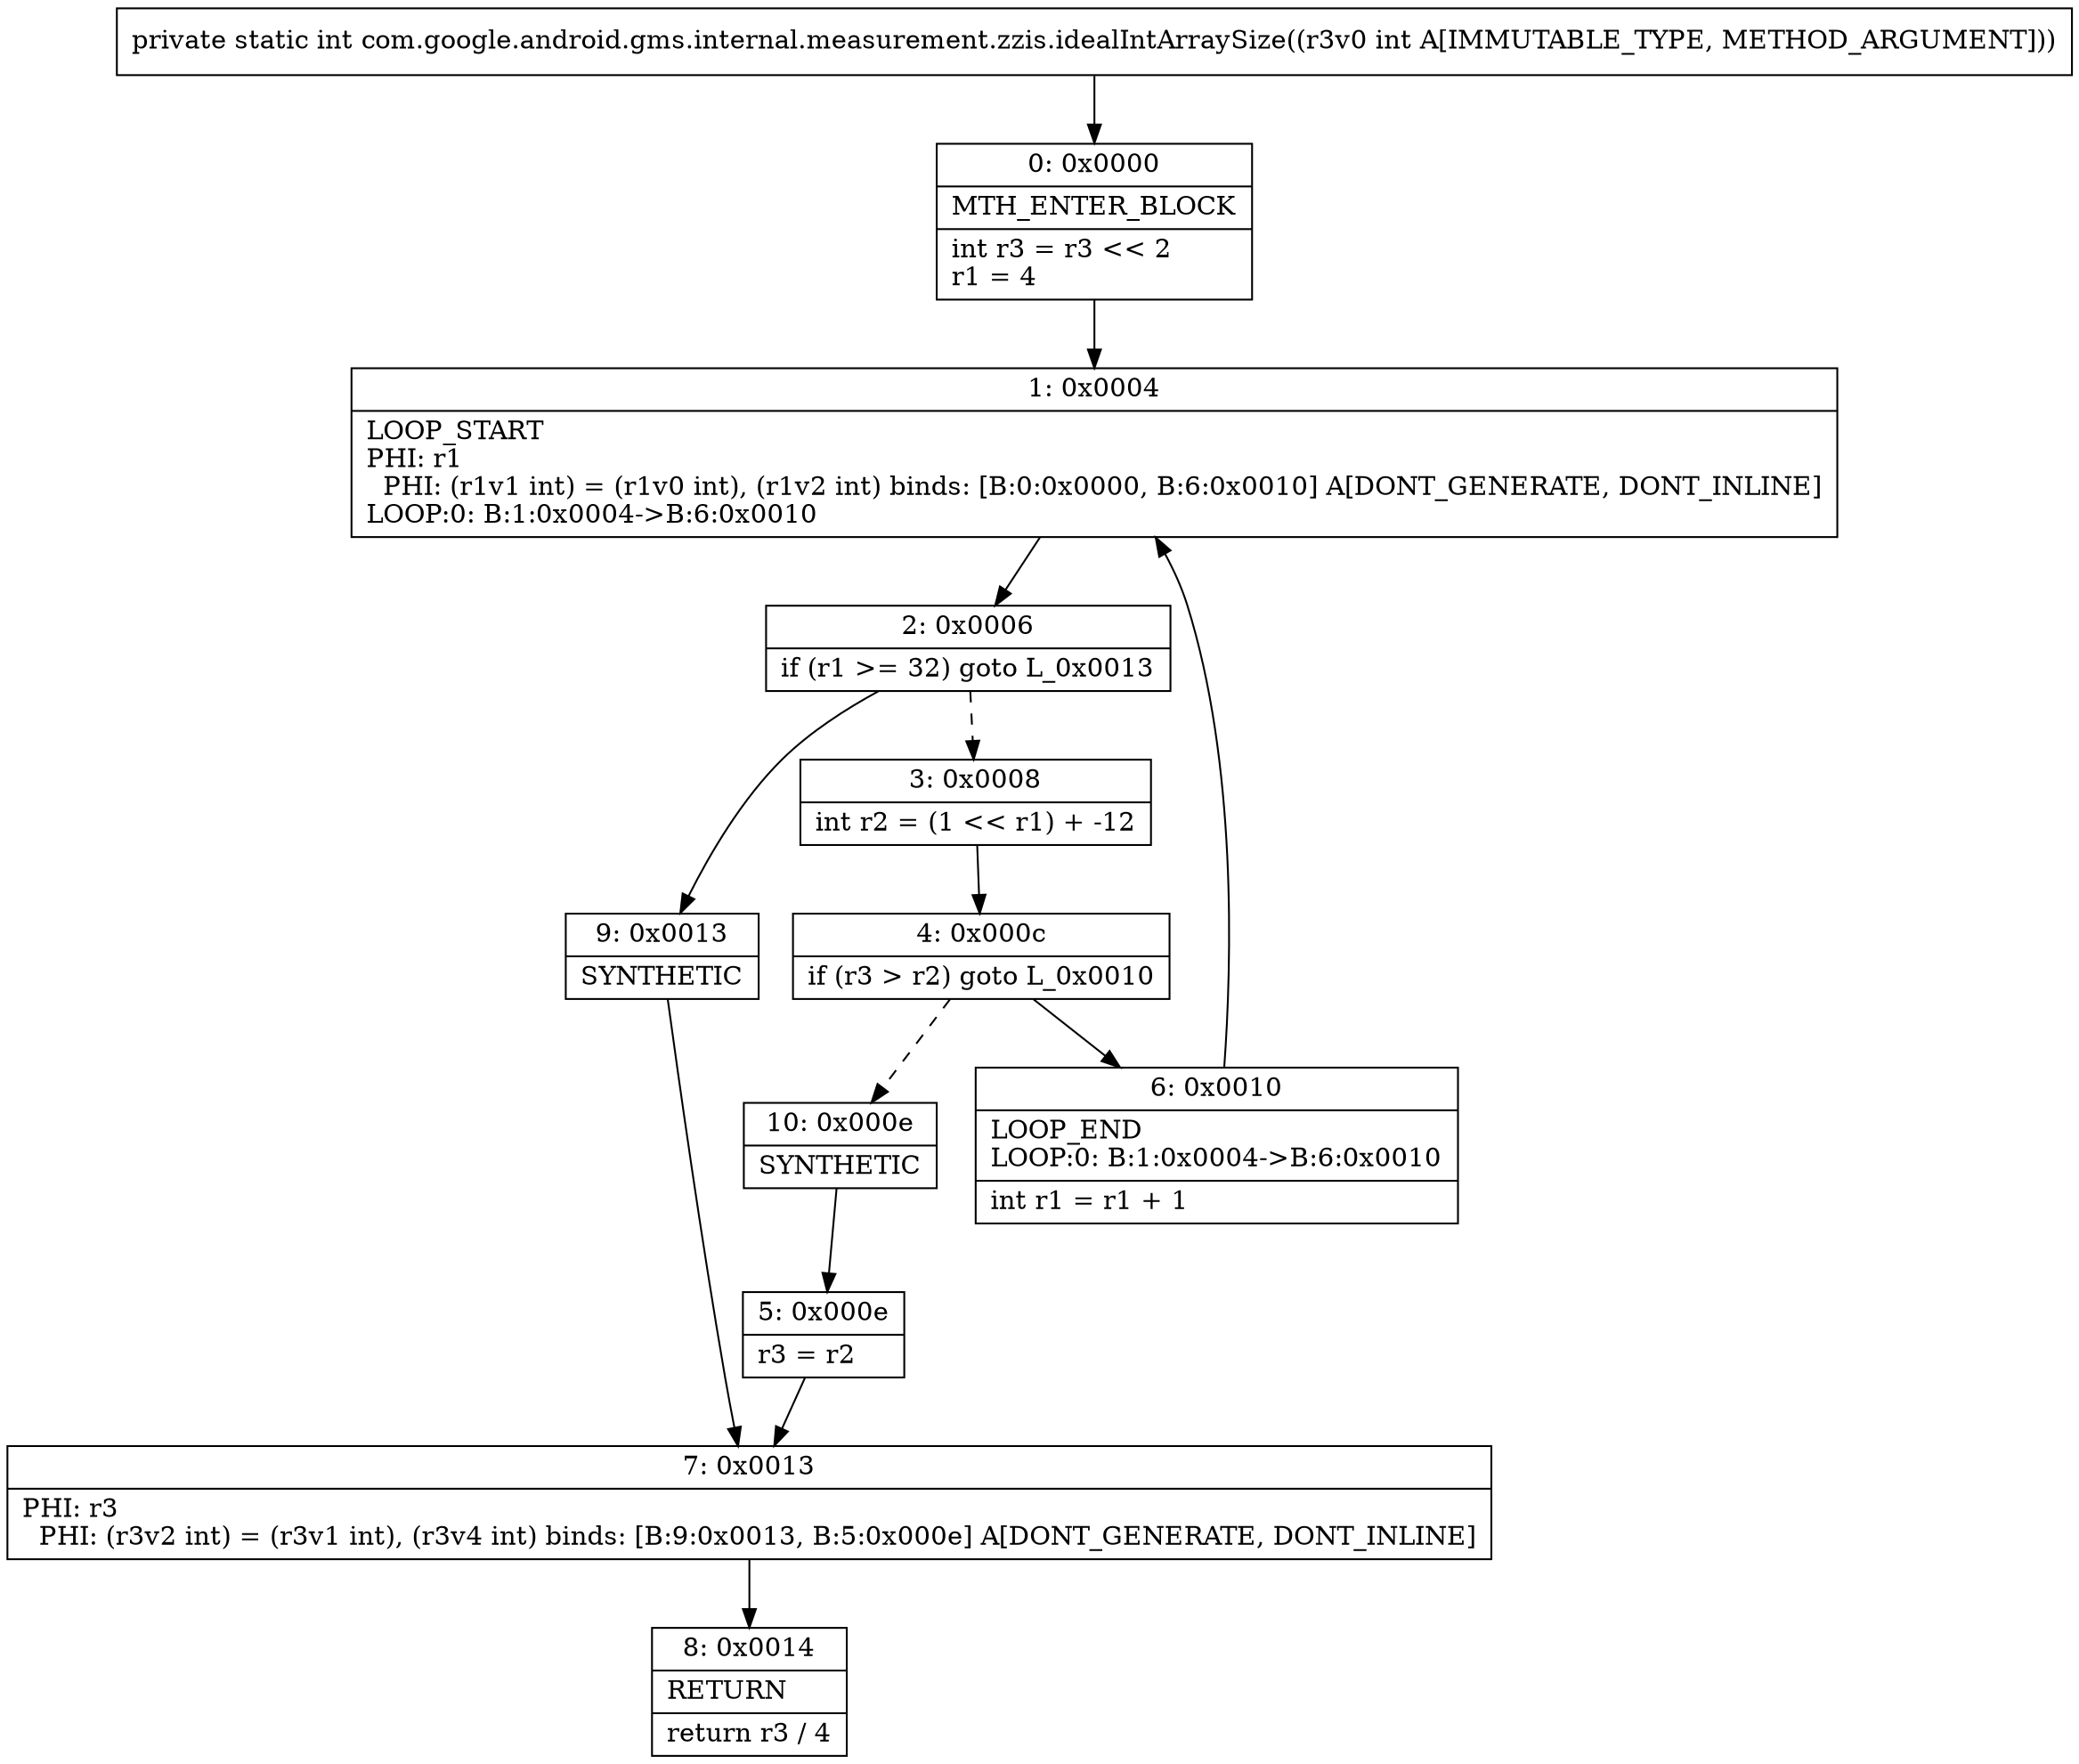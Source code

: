 digraph "CFG forcom.google.android.gms.internal.measurement.zzis.idealIntArraySize(I)I" {
Node_0 [shape=record,label="{0\:\ 0x0000|MTH_ENTER_BLOCK\l|int r3 = r3 \<\< 2\lr1 = 4\l}"];
Node_1 [shape=record,label="{1\:\ 0x0004|LOOP_START\lPHI: r1 \l  PHI: (r1v1 int) = (r1v0 int), (r1v2 int) binds: [B:0:0x0000, B:6:0x0010] A[DONT_GENERATE, DONT_INLINE]\lLOOP:0: B:1:0x0004\-\>B:6:0x0010\l}"];
Node_2 [shape=record,label="{2\:\ 0x0006|if (r1 \>= 32) goto L_0x0013\l}"];
Node_3 [shape=record,label="{3\:\ 0x0008|int r2 = (1 \<\< r1) + \-12\l}"];
Node_4 [shape=record,label="{4\:\ 0x000c|if (r3 \> r2) goto L_0x0010\l}"];
Node_5 [shape=record,label="{5\:\ 0x000e|r3 = r2\l}"];
Node_6 [shape=record,label="{6\:\ 0x0010|LOOP_END\lLOOP:0: B:1:0x0004\-\>B:6:0x0010\l|int r1 = r1 + 1\l}"];
Node_7 [shape=record,label="{7\:\ 0x0013|PHI: r3 \l  PHI: (r3v2 int) = (r3v1 int), (r3v4 int) binds: [B:9:0x0013, B:5:0x000e] A[DONT_GENERATE, DONT_INLINE]\l}"];
Node_8 [shape=record,label="{8\:\ 0x0014|RETURN\l|return r3 \/ 4\l}"];
Node_9 [shape=record,label="{9\:\ 0x0013|SYNTHETIC\l}"];
Node_10 [shape=record,label="{10\:\ 0x000e|SYNTHETIC\l}"];
MethodNode[shape=record,label="{private static int com.google.android.gms.internal.measurement.zzis.idealIntArraySize((r3v0 int A[IMMUTABLE_TYPE, METHOD_ARGUMENT])) }"];
MethodNode -> Node_0;
Node_0 -> Node_1;
Node_1 -> Node_2;
Node_2 -> Node_3[style=dashed];
Node_2 -> Node_9;
Node_3 -> Node_4;
Node_4 -> Node_6;
Node_4 -> Node_10[style=dashed];
Node_5 -> Node_7;
Node_6 -> Node_1;
Node_7 -> Node_8;
Node_9 -> Node_7;
Node_10 -> Node_5;
}

